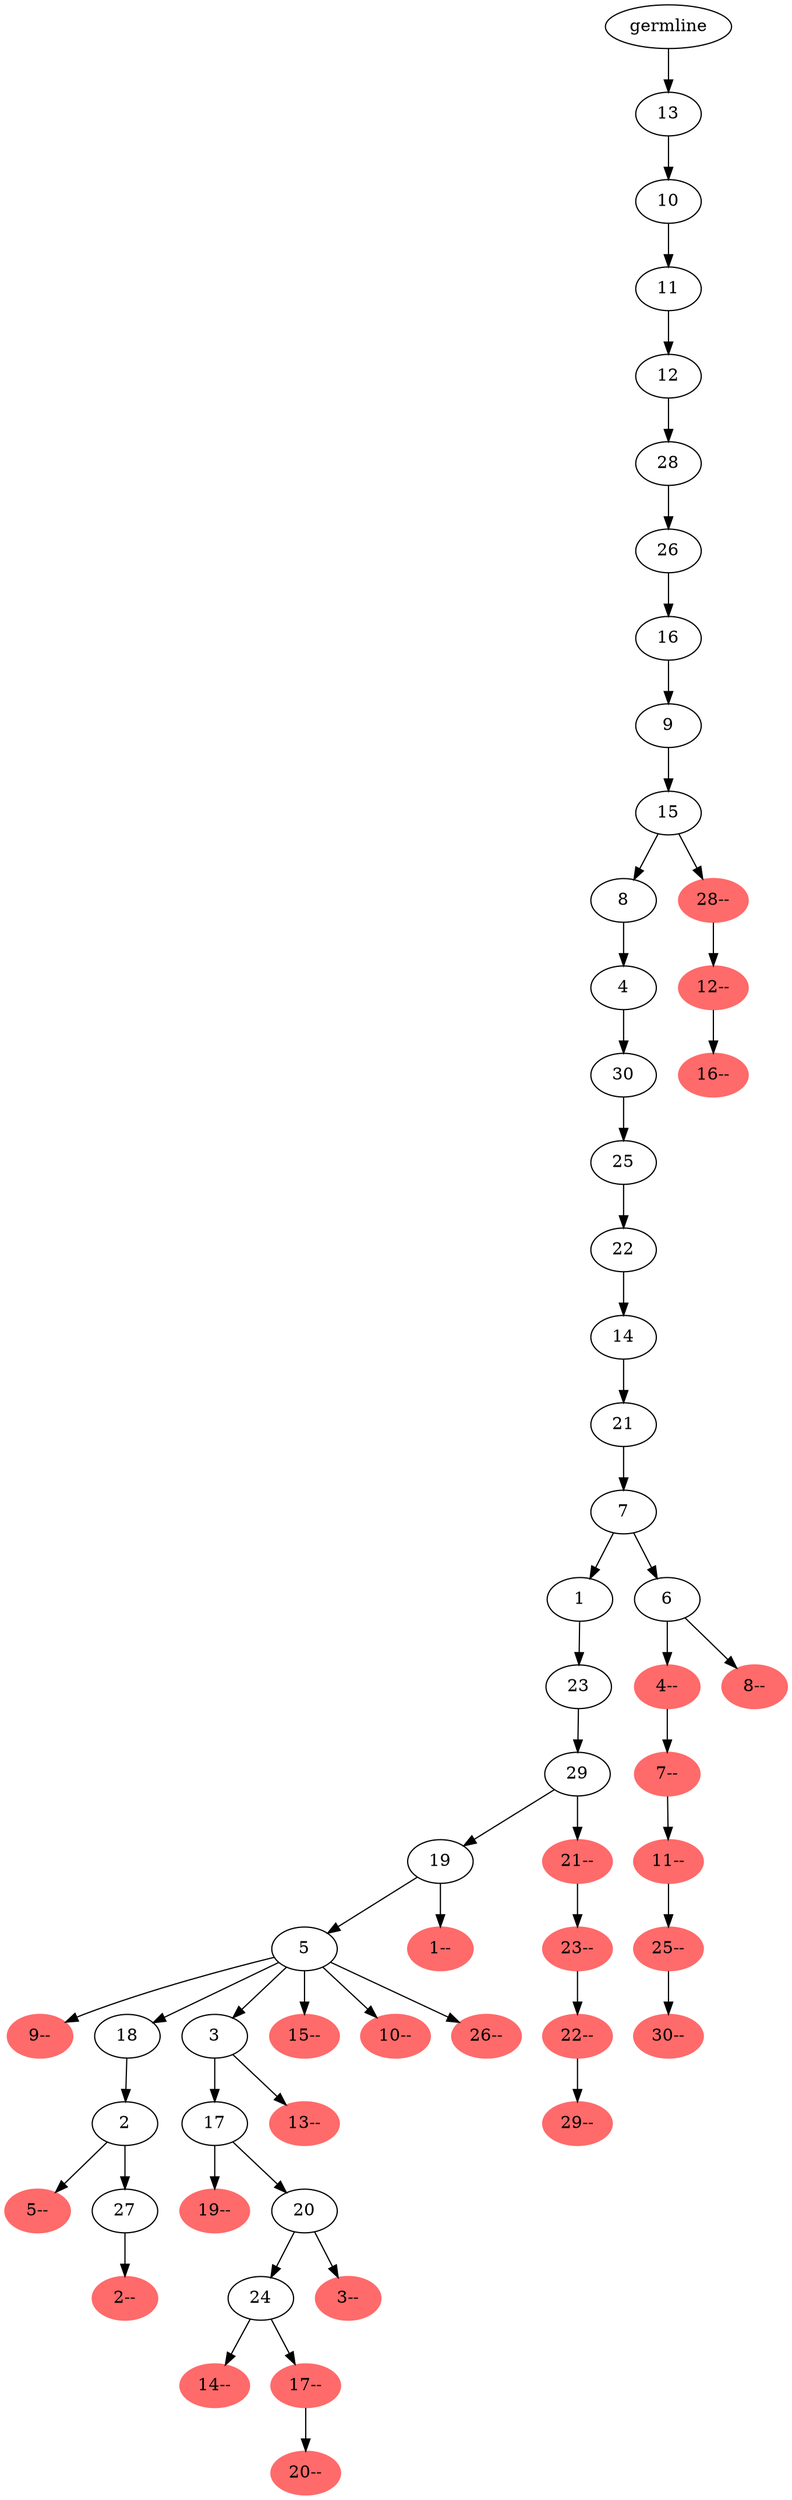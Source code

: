 digraph phylogeny {
	"56" [label="germline"];
	"56" -> "55";
	"55" [label="13"];
	"55" -> "54";
	"54" [label="10"];
	"54" -> "53";
	"53" [label="11"];
	"53" -> "52";
	"52" [label="12"];
	"52" -> "51";
	"51" [label="28"];
	"51" -> "50";
	"50" [label="26"];
	"50" -> "49";
	"49" [label="16"];
	"49" -> "48";
	"48" [label="9"];
	"48" -> "47";
	"47" [label="15"];
	"47" -> "43";
	"43" [label="8"];
	"43" -> "42";
	"42" [label="4"];
	"42" -> "41";
	"41" [label="30"];
	"41" -> "40";
	"40" [label="25"];
	"40" -> "39";
	"39" [label="22"];
	"39" -> "38";
	"38" [label="14"];
	"38" -> "37";
	"37" [label="21"];
	"37" -> "36";
	"36" [label="7"];
	"36" -> "28";
	"28" [label="1"];
	"28" -> "27";
	"27" [label="23"];
	"27" -> "26";
	"26" [label="29"];
	"26" -> "21";
	"21" [label="19"];
	"21" -> "19";
	"19" [label="5"];
	"19" -> "0";
	"0" [color=indianred1, style=filled, label="9--"];
	"19" -> "5";
	"5" [label="18"];
	"5" -> "4";
	"4" [label="2"];
	"4" -> "1";
	"1" [color=indianred1, style=filled, label="5--"];
	"4" -> "3";
	"3" [label="27"];
	"3" -> "2";
	"2" [color=indianred1, style=filled, label="2--"];
	"19" -> "15";
	"15" [label="3"];
	"15" -> "13";
	"13" [label="17"];
	"13" -> "6";
	"6" [color=indianred1, style=filled, label="19--"];
	"13" -> "12";
	"12" [label="20"];
	"12" -> "10";
	"10" [label="24"];
	"10" -> "7";
	"7" [color=indianred1, style=filled, label="14--"];
	"10" -> "9";
	"9" [color=indianred1, style=filled, label="17--"];
	"9" -> "8";
	"8" [color=indianred1, style=filled, label="20--"];
	"12" -> "11";
	"11" [color=indianred1, style=filled, label="3--"];
	"15" -> "14";
	"14" [color=indianred1, style=filled, label="13--"];
	"19" -> "16";
	"16" [color=indianred1, style=filled, label="15--"];
	"19" -> "17";
	"17" [color=indianred1, style=filled, label="10--"];
	"19" -> "18";
	"18" [color=indianred1, style=filled, label="26--"];
	"21" -> "20";
	"20" [color=indianred1, style=filled, label="1--"];
	"26" -> "25";
	"25" [color=indianred1, style=filled, label="21--"];
	"25" -> "24";
	"24" [color=indianred1, style=filled, label="23--"];
	"24" -> "23";
	"23" [color=indianred1, style=filled, label="22--"];
	"23" -> "22";
	"22" [color=indianred1, style=filled, label="29--"];
	"36" -> "35";
	"35" [label="6"];
	"35" -> "33";
	"33" [color=indianred1, style=filled, label="4--"];
	"33" -> "32";
	"32" [color=indianred1, style=filled, label="7--"];
	"32" -> "31";
	"31" [color=indianred1, style=filled, label="11--"];
	"31" -> "30";
	"30" [color=indianred1, style=filled, label="25--"];
	"30" -> "29";
	"29" [color=indianred1, style=filled, label="30--"];
	"35" -> "34";
	"34" [color=indianred1, style=filled, label="8--"];
	"47" -> "46";
	"46" [color=indianred1, style=filled, label="28--"];
	"46" -> "45";
	"45" [color=indianred1, style=filled, label="12--"];
	"45" -> "44";
	"44" [color=indianred1, style=filled, label="16--"];
}
